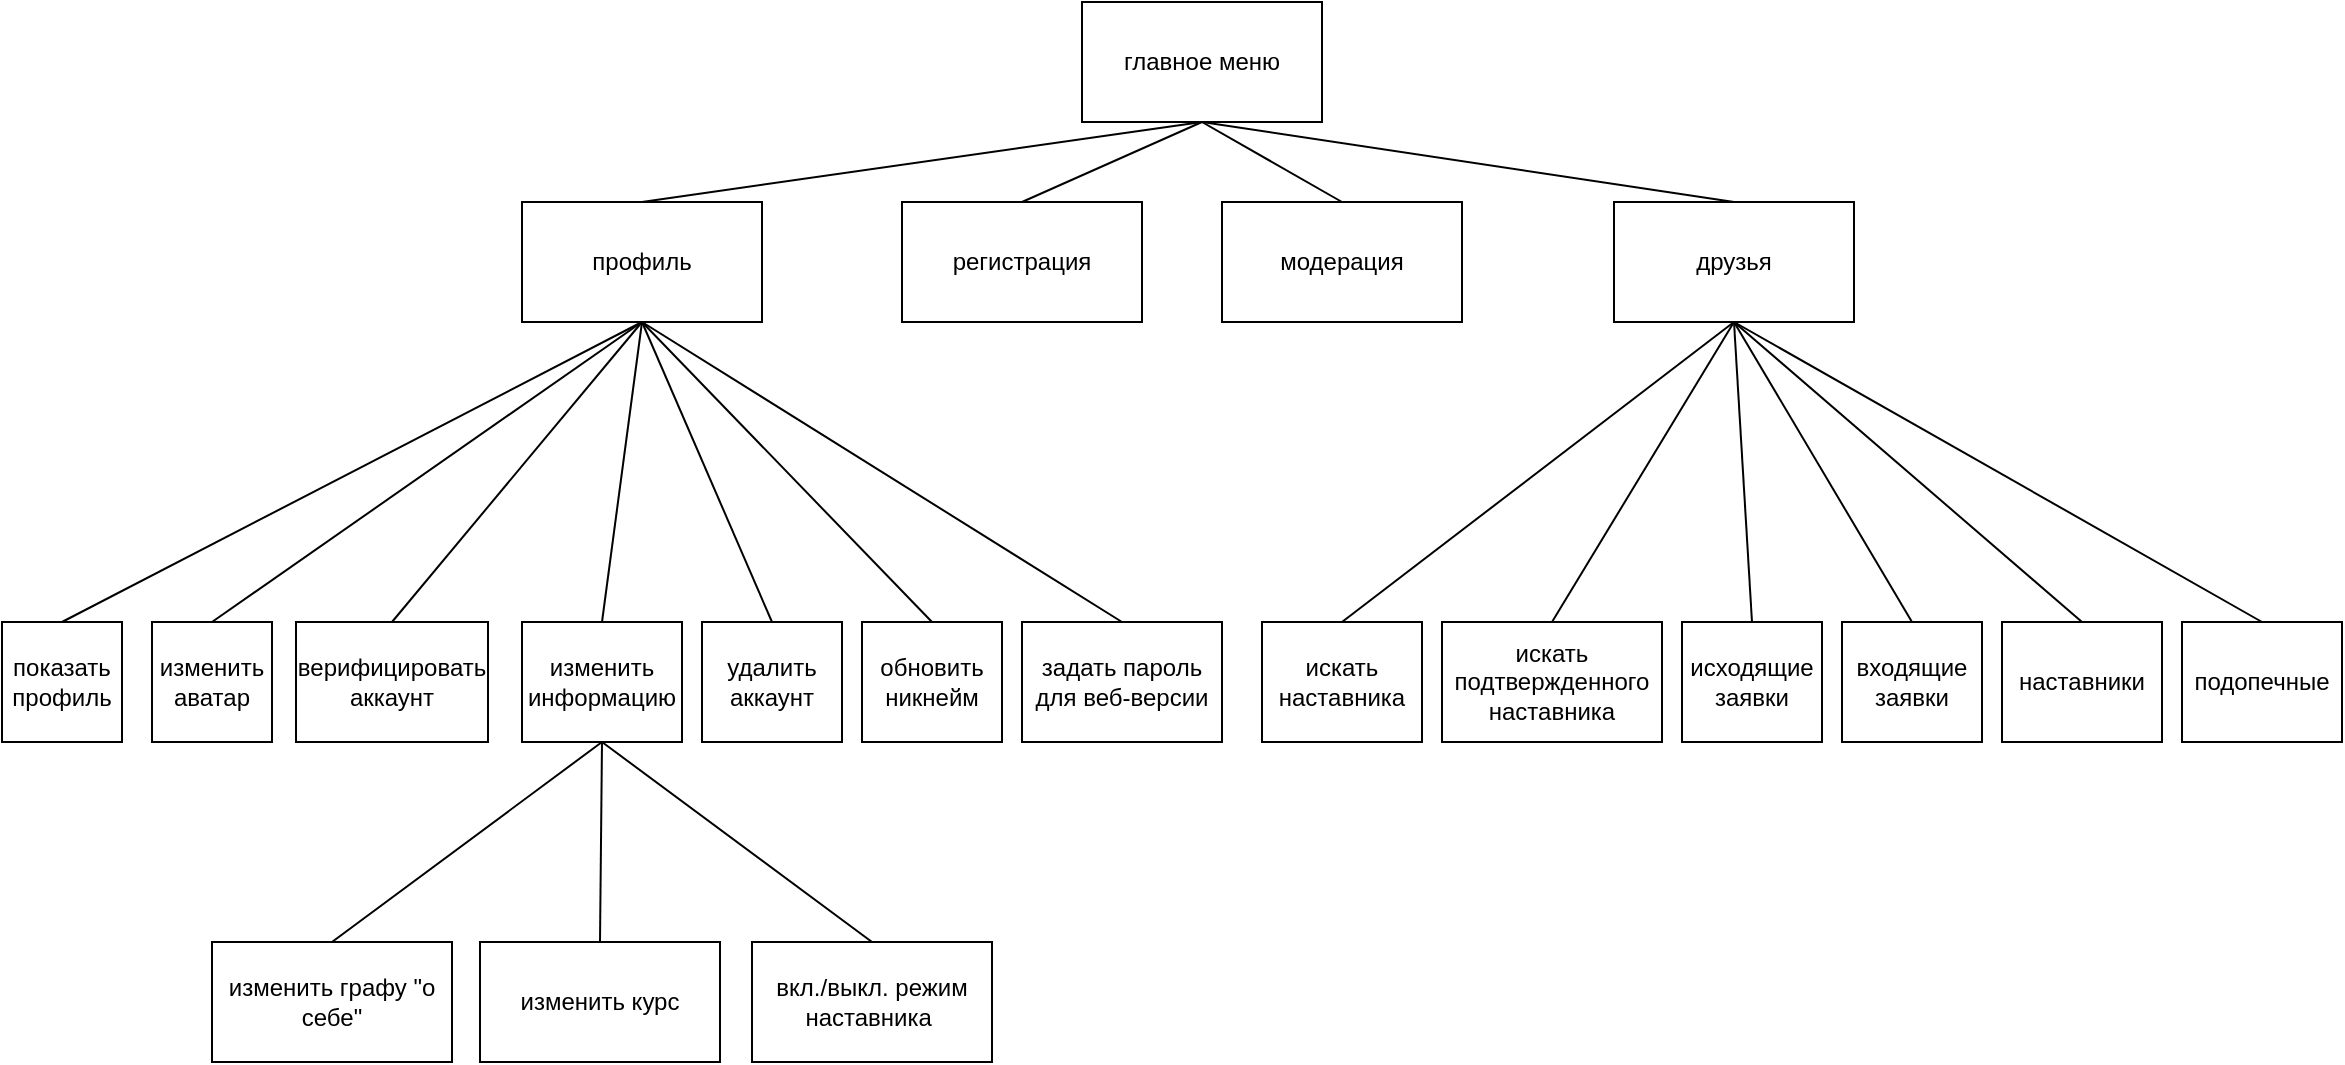<mxfile version="15.4.0" type="device"><diagram id="Jvuf0sQX1XJ8p7YEAxmk" name="Страница 1"><mxGraphModel dx="2105" dy="948" grid="1" gridSize="10" guides="1" tooltips="1" connect="1" arrows="1" fold="1" page="1" pageScale="1" pageWidth="827" pageHeight="1169" math="0" shadow="0"><root><mxCell id="0"/><mxCell id="1" parent="0"/><mxCell id="FqD6kcQtoKWok3WjY-6K-6" style="rounded=0;orthogonalLoop=1;jettySize=auto;html=1;exitX=0.5;exitY=1;exitDx=0;exitDy=0;entryX=0.5;entryY=0;entryDx=0;entryDy=0;endArrow=none;endFill=0;" parent="1" source="FqD6kcQtoKWok3WjY-6K-1" target="FqD6kcQtoKWok3WjY-6K-3" edge="1"><mxGeometry relative="1" as="geometry"/></mxCell><mxCell id="FqD6kcQtoKWok3WjY-6K-1" value="главное меню" style="rounded=0;whiteSpace=wrap;html=1;" parent="1" vertex="1"><mxGeometry x="420" y="100" width="120" height="60" as="geometry"/></mxCell><mxCell id="FqD6kcQtoKWok3WjY-6K-7" style="edgeStyle=none;rounded=0;orthogonalLoop=1;jettySize=auto;html=1;exitX=0.5;exitY=0;exitDx=0;exitDy=0;entryX=0.5;entryY=1;entryDx=0;entryDy=0;endArrow=none;endFill=0;" parent="1" source="FqD6kcQtoKWok3WjY-6K-2" target="FqD6kcQtoKWok3WjY-6K-1" edge="1"><mxGeometry relative="1" as="geometry"/></mxCell><mxCell id="FqD6kcQtoKWok3WjY-6K-2" value="регистрация" style="rounded=0;whiteSpace=wrap;html=1;" parent="1" vertex="1"><mxGeometry x="330" y="200" width="120" height="60" as="geometry"/></mxCell><mxCell id="FqD6kcQtoKWok3WjY-6K-17" style="edgeStyle=none;rounded=0;orthogonalLoop=1;jettySize=auto;html=1;exitX=0.5;exitY=1;exitDx=0;exitDy=0;entryX=0.5;entryY=0;entryDx=0;entryDy=0;endArrow=none;endFill=0;" parent="1" source="FqD6kcQtoKWok3WjY-6K-3" target="FqD6kcQtoKWok3WjY-6K-16" edge="1"><mxGeometry relative="1" as="geometry"/></mxCell><mxCell id="FqD6kcQtoKWok3WjY-6K-21" style="edgeStyle=none;rounded=0;orthogonalLoop=1;jettySize=auto;html=1;exitX=0.5;exitY=1;exitDx=0;exitDy=0;entryX=0.5;entryY=0;entryDx=0;entryDy=0;endArrow=none;endFill=0;" parent="1" source="FqD6kcQtoKWok3WjY-6K-3" target="FqD6kcQtoKWok3WjY-6K-18" edge="1"><mxGeometry relative="1" as="geometry"/></mxCell><mxCell id="FqD6kcQtoKWok3WjY-6K-3" value="профиль" style="rounded=0;whiteSpace=wrap;html=1;" parent="1" vertex="1"><mxGeometry x="140" y="200" width="120" height="60" as="geometry"/></mxCell><mxCell id="FqD6kcQtoKWok3WjY-6K-8" style="edgeStyle=none;rounded=0;orthogonalLoop=1;jettySize=auto;html=1;exitX=0.5;exitY=0;exitDx=0;exitDy=0;endArrow=none;endFill=0;entryX=0.5;entryY=1;entryDx=0;entryDy=0;" parent="1" source="FqD6kcQtoKWok3WjY-6K-4" target="FqD6kcQtoKWok3WjY-6K-1" edge="1"><mxGeometry relative="1" as="geometry"><mxPoint x="546" y="160" as="targetPoint"/></mxGeometry></mxCell><mxCell id="FqD6kcQtoKWok3WjY-6K-34" style="edgeStyle=none;rounded=0;orthogonalLoop=1;jettySize=auto;html=1;exitX=0.5;exitY=1;exitDx=0;exitDy=0;entryX=0.5;entryY=0;entryDx=0;entryDy=0;endArrow=none;endFill=0;" parent="1" source="FqD6kcQtoKWok3WjY-6K-4" target="FqD6kcQtoKWok3WjY-6K-33" edge="1"><mxGeometry relative="1" as="geometry"/></mxCell><mxCell id="FqD6kcQtoKWok3WjY-6K-35" style="edgeStyle=none;rounded=0;orthogonalLoop=1;jettySize=auto;html=1;exitX=0.5;exitY=1;exitDx=0;exitDy=0;entryX=0.5;entryY=0;entryDx=0;entryDy=0;endArrow=none;endFill=0;" parent="1" source="FqD6kcQtoKWok3WjY-6K-4" target="FqD6kcQtoKWok3WjY-6K-32" edge="1"><mxGeometry relative="1" as="geometry"/></mxCell><mxCell id="FqD6kcQtoKWok3WjY-6K-4" value="друзья" style="rounded=0;whiteSpace=wrap;html=1;" parent="1" vertex="1"><mxGeometry x="686" y="200" width="120" height="60" as="geometry"/></mxCell><mxCell id="FqD6kcQtoKWok3WjY-6K-9" style="edgeStyle=none;rounded=0;orthogonalLoop=1;jettySize=auto;html=1;exitX=0.5;exitY=0;exitDx=0;exitDy=0;entryX=0.5;entryY=1;entryDx=0;entryDy=0;endArrow=none;endFill=0;" parent="1" source="FqD6kcQtoKWok3WjY-6K-5" target="FqD6kcQtoKWok3WjY-6K-3" edge="1"><mxGeometry relative="1" as="geometry"/></mxCell><mxCell id="FqD6kcQtoKWok3WjY-6K-25" style="edgeStyle=none;rounded=0;orthogonalLoop=1;jettySize=auto;html=1;exitX=0.5;exitY=1;exitDx=0;exitDy=0;entryX=0.5;entryY=0;entryDx=0;entryDy=0;endArrow=none;endFill=0;" parent="1" source="FqD6kcQtoKWok3WjY-6K-5" target="FqD6kcQtoKWok3WjY-6K-22" edge="1"><mxGeometry relative="1" as="geometry"/></mxCell><mxCell id="FqD6kcQtoKWok3WjY-6K-5" value="изменить информацию" style="rounded=0;whiteSpace=wrap;html=1;" parent="1" vertex="1"><mxGeometry x="140" y="410" width="80" height="60" as="geometry"/></mxCell><mxCell id="FqD6kcQtoKWok3WjY-6K-12" style="edgeStyle=none;rounded=0;orthogonalLoop=1;jettySize=auto;html=1;exitX=0.5;exitY=0;exitDx=0;exitDy=0;entryX=0.5;entryY=1;entryDx=0;entryDy=0;endArrow=none;endFill=0;" parent="1" source="FqD6kcQtoKWok3WjY-6K-10" target="FqD6kcQtoKWok3WjY-6K-3" edge="1"><mxGeometry relative="1" as="geometry"/></mxCell><mxCell id="FqD6kcQtoKWok3WjY-6K-10" value="изменить&lt;br&gt;аватар" style="rounded=0;whiteSpace=wrap;html=1;" parent="1" vertex="1"><mxGeometry x="-45" y="410" width="60" height="60" as="geometry"/></mxCell><mxCell id="FqD6kcQtoKWok3WjY-6K-13" style="edgeStyle=none;rounded=0;orthogonalLoop=1;jettySize=auto;html=1;exitX=0.5;exitY=0;exitDx=0;exitDy=0;endArrow=none;endFill=0;" parent="1" source="FqD6kcQtoKWok3WjY-6K-11" edge="1"><mxGeometry relative="1" as="geometry"><mxPoint x="200" y="260" as="targetPoint"/></mxGeometry></mxCell><mxCell id="FqD6kcQtoKWok3WjY-6K-11" value="верифицировать аккаунт" style="rounded=0;whiteSpace=wrap;html=1;" parent="1" vertex="1"><mxGeometry x="27" y="410" width="96" height="60" as="geometry"/></mxCell><mxCell id="FqD6kcQtoKWok3WjY-6K-15" style="edgeStyle=none;rounded=0;orthogonalLoop=1;jettySize=auto;html=1;exitX=0.5;exitY=0;exitDx=0;exitDy=0;entryX=0.5;entryY=1;entryDx=0;entryDy=0;endArrow=none;endFill=0;" parent="1" source="FqD6kcQtoKWok3WjY-6K-14" target="FqD6kcQtoKWok3WjY-6K-3" edge="1"><mxGeometry relative="1" as="geometry"/></mxCell><mxCell id="FqD6kcQtoKWok3WjY-6K-14" value="показать&lt;br&gt;профиль" style="rounded=0;whiteSpace=wrap;html=1;" parent="1" vertex="1"><mxGeometry x="-120" y="410" width="60" height="60" as="geometry"/></mxCell><mxCell id="FqD6kcQtoKWok3WjY-6K-16" value="удалить&lt;br&gt;аккаунт" style="rounded=0;whiteSpace=wrap;html=1;" parent="1" vertex="1"><mxGeometry x="230" y="410" width="70" height="60" as="geometry"/></mxCell><mxCell id="FqD6kcQtoKWok3WjY-6K-18" value="задать пароль &lt;br&gt;для веб-версии" style="rounded=0;whiteSpace=wrap;html=1;" parent="1" vertex="1"><mxGeometry x="390" y="410" width="100" height="60" as="geometry"/></mxCell><mxCell id="FqD6kcQtoKWok3WjY-6K-20" style="edgeStyle=none;rounded=0;orthogonalLoop=1;jettySize=auto;html=1;exitX=0.5;exitY=0;exitDx=0;exitDy=0;endArrow=none;endFill=0;" parent="1" source="FqD6kcQtoKWok3WjY-6K-19" edge="1"><mxGeometry relative="1" as="geometry"><mxPoint x="200" y="260" as="targetPoint"/></mxGeometry></mxCell><mxCell id="FqD6kcQtoKWok3WjY-6K-19" value="обновить&lt;br&gt;никнейм" style="rounded=0;whiteSpace=wrap;html=1;" parent="1" vertex="1"><mxGeometry x="310" y="410" width="70" height="60" as="geometry"/></mxCell><mxCell id="FqD6kcQtoKWok3WjY-6K-22" value="изменить графу &quot;о себе&quot;" style="rounded=0;whiteSpace=wrap;html=1;" parent="1" vertex="1"><mxGeometry x="-15" y="570" width="120" height="60" as="geometry"/></mxCell><mxCell id="FqD6kcQtoKWok3WjY-6K-26" style="edgeStyle=none;rounded=0;orthogonalLoop=1;jettySize=auto;html=1;exitX=0.5;exitY=0;exitDx=0;exitDy=0;endArrow=none;endFill=0;entryX=0.5;entryY=1;entryDx=0;entryDy=0;" parent="1" source="FqD6kcQtoKWok3WjY-6K-23" target="FqD6kcQtoKWok3WjY-6K-5" edge="1"><mxGeometry relative="1" as="geometry"><mxPoint x="-220" y="470" as="targetPoint"/></mxGeometry></mxCell><mxCell id="FqD6kcQtoKWok3WjY-6K-23" value="изменить курс" style="rounded=0;whiteSpace=wrap;html=1;" parent="1" vertex="1"><mxGeometry x="119" y="570" width="120" height="60" as="geometry"/></mxCell><mxCell id="FqD6kcQtoKWok3WjY-6K-27" style="edgeStyle=none;rounded=0;orthogonalLoop=1;jettySize=auto;html=1;exitX=0.5;exitY=0;exitDx=0;exitDy=0;endArrow=none;endFill=0;entryX=0.5;entryY=1;entryDx=0;entryDy=0;" parent="1" source="FqD6kcQtoKWok3WjY-6K-24" target="FqD6kcQtoKWok3WjY-6K-5" edge="1"><mxGeometry relative="1" as="geometry"><mxPoint x="-220" y="470" as="targetPoint"/></mxGeometry></mxCell><mxCell id="FqD6kcQtoKWok3WjY-6K-24" value="вкл./выкл. режим наставника&amp;nbsp;" style="rounded=0;whiteSpace=wrap;html=1;" parent="1" vertex="1"><mxGeometry x="255" y="570" width="120" height="60" as="geometry"/></mxCell><mxCell id="FqD6kcQtoKWok3WjY-6K-36" style="edgeStyle=none;rounded=0;orthogonalLoop=1;jettySize=auto;html=1;exitX=0.5;exitY=0;exitDx=0;exitDy=0;entryX=0.5;entryY=1;entryDx=0;entryDy=0;endArrow=none;endFill=0;" parent="1" source="FqD6kcQtoKWok3WjY-6K-28" target="FqD6kcQtoKWok3WjY-6K-4" edge="1"><mxGeometry relative="1" as="geometry"/></mxCell><mxCell id="FqD6kcQtoKWok3WjY-6K-28" value="исходящие&lt;br&gt;заявки" style="rounded=0;whiteSpace=wrap;html=1;" parent="1" vertex="1"><mxGeometry x="720" y="410" width="70" height="60" as="geometry"/></mxCell><mxCell id="FqD6kcQtoKWok3WjY-6K-37" style="edgeStyle=none;rounded=0;orthogonalLoop=1;jettySize=auto;html=1;exitX=0.5;exitY=0;exitDx=0;exitDy=0;entryX=0.5;entryY=1;entryDx=0;entryDy=0;endArrow=none;endFill=0;" parent="1" source="FqD6kcQtoKWok3WjY-6K-29" target="FqD6kcQtoKWok3WjY-6K-4" edge="1"><mxGeometry relative="1" as="geometry"/></mxCell><mxCell id="FqD6kcQtoKWok3WjY-6K-29" value="входящие&lt;br&gt;заявки" style="rounded=0;whiteSpace=wrap;html=1;" parent="1" vertex="1"><mxGeometry x="800" y="410" width="70" height="60" as="geometry"/></mxCell><mxCell id="FqD6kcQtoKWok3WjY-6K-39" style="edgeStyle=none;rounded=0;orthogonalLoop=1;jettySize=auto;html=1;exitX=0.5;exitY=0;exitDx=0;exitDy=0;entryX=0.5;entryY=1;entryDx=0;entryDy=0;endArrow=none;endFill=0;" parent="1" source="FqD6kcQtoKWok3WjY-6K-30" target="FqD6kcQtoKWok3WjY-6K-4" edge="1"><mxGeometry relative="1" as="geometry"/></mxCell><mxCell id="FqD6kcQtoKWok3WjY-6K-30" value="подопечные" style="rounded=0;whiteSpace=wrap;html=1;" parent="1" vertex="1"><mxGeometry x="970" y="410" width="80" height="60" as="geometry"/></mxCell><mxCell id="FqD6kcQtoKWok3WjY-6K-38" style="edgeStyle=none;rounded=0;orthogonalLoop=1;jettySize=auto;html=1;exitX=0.5;exitY=0;exitDx=0;exitDy=0;entryX=0.5;entryY=1;entryDx=0;entryDy=0;endArrow=none;endFill=0;" parent="1" source="FqD6kcQtoKWok3WjY-6K-31" target="FqD6kcQtoKWok3WjY-6K-4" edge="1"><mxGeometry relative="1" as="geometry"/></mxCell><mxCell id="FqD6kcQtoKWok3WjY-6K-31" value="наставники" style="rounded=0;whiteSpace=wrap;html=1;" parent="1" vertex="1"><mxGeometry x="880" y="410" width="80" height="60" as="geometry"/></mxCell><mxCell id="FqD6kcQtoKWok3WjY-6K-32" value="искать&lt;br&gt;подтвержденного&lt;br&gt;наставника" style="rounded=0;whiteSpace=wrap;html=1;" parent="1" vertex="1"><mxGeometry x="600" y="410" width="110" height="60" as="geometry"/></mxCell><mxCell id="FqD6kcQtoKWok3WjY-6K-33" value="искать&lt;br&gt;наставника" style="rounded=0;whiteSpace=wrap;html=1;" parent="1" vertex="1"><mxGeometry x="510" y="410" width="80" height="60" as="geometry"/></mxCell><mxCell id="jJxCA2KUuogbiRjUYHzV-2" style="rounded=0;orthogonalLoop=1;jettySize=auto;html=1;exitX=0.5;exitY=0;exitDx=0;exitDy=0;entryX=0.5;entryY=1;entryDx=0;entryDy=0;endArrow=none;endFill=0;" edge="1" parent="1" source="jJxCA2KUuogbiRjUYHzV-1" target="FqD6kcQtoKWok3WjY-6K-1"><mxGeometry relative="1" as="geometry"/></mxCell><mxCell id="jJxCA2KUuogbiRjUYHzV-1" value="модерация" style="rounded=0;whiteSpace=wrap;html=1;" vertex="1" parent="1"><mxGeometry x="490" y="200" width="120" height="60" as="geometry"/></mxCell></root></mxGraphModel></diagram></mxfile>